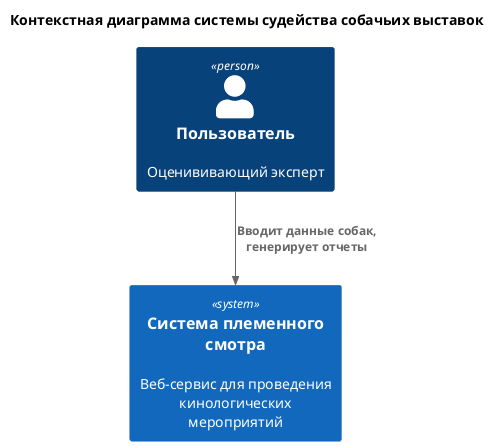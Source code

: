 @startuml Контекстная диаграмма C4: системы проведения племенного смотра

!include <C4/C4_Context>
!include <C4/C4_Container>

title Контекстная диаграмма системы судейства собачьих выставок
Person(user, "Пользователь", "Оценививающий эксперт")

System(system, "Система племенного смотра", "Веб-сервис для проведения кинологических мероприятий")

Rel(user, system, "Вводит данные собак, генерирует отчеты")

@enduml